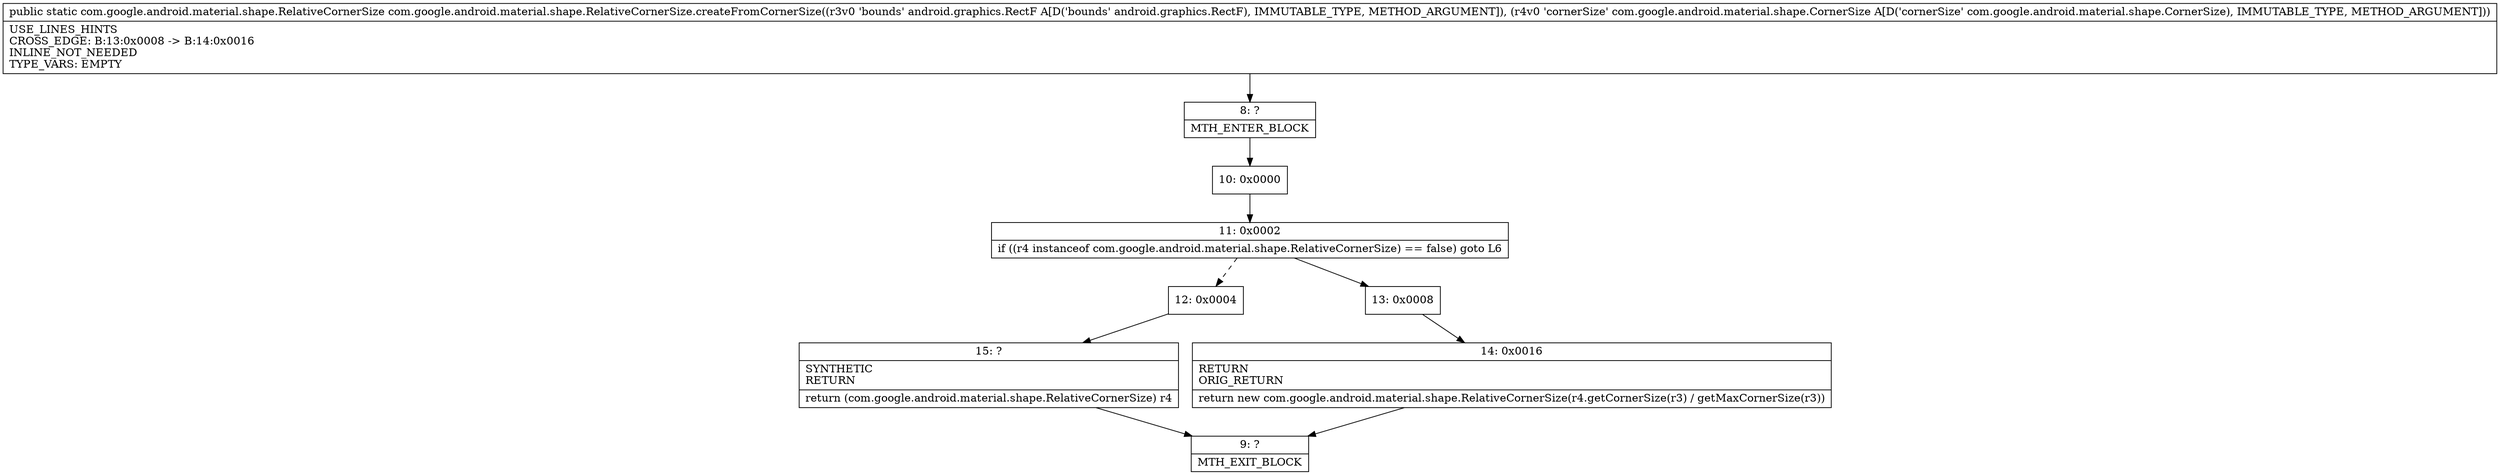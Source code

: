 digraph "CFG forcom.google.android.material.shape.RelativeCornerSize.createFromCornerSize(Landroid\/graphics\/RectF;Lcom\/google\/android\/material\/shape\/CornerSize;)Lcom\/google\/android\/material\/shape\/RelativeCornerSize;" {
Node_8 [shape=record,label="{8\:\ ?|MTH_ENTER_BLOCK\l}"];
Node_10 [shape=record,label="{10\:\ 0x0000}"];
Node_11 [shape=record,label="{11\:\ 0x0002|if ((r4 instanceof com.google.android.material.shape.RelativeCornerSize) == false) goto L6\l}"];
Node_12 [shape=record,label="{12\:\ 0x0004}"];
Node_15 [shape=record,label="{15\:\ ?|SYNTHETIC\lRETURN\l|return (com.google.android.material.shape.RelativeCornerSize) r4\l}"];
Node_9 [shape=record,label="{9\:\ ?|MTH_EXIT_BLOCK\l}"];
Node_13 [shape=record,label="{13\:\ 0x0008}"];
Node_14 [shape=record,label="{14\:\ 0x0016|RETURN\lORIG_RETURN\l|return new com.google.android.material.shape.RelativeCornerSize(r4.getCornerSize(r3) \/ getMaxCornerSize(r3))\l}"];
MethodNode[shape=record,label="{public static com.google.android.material.shape.RelativeCornerSize com.google.android.material.shape.RelativeCornerSize.createFromCornerSize((r3v0 'bounds' android.graphics.RectF A[D('bounds' android.graphics.RectF), IMMUTABLE_TYPE, METHOD_ARGUMENT]), (r4v0 'cornerSize' com.google.android.material.shape.CornerSize A[D('cornerSize' com.google.android.material.shape.CornerSize), IMMUTABLE_TYPE, METHOD_ARGUMENT]))  | USE_LINES_HINTS\lCROSS_EDGE: B:13:0x0008 \-\> B:14:0x0016\lINLINE_NOT_NEEDED\lTYPE_VARS: EMPTY\l}"];
MethodNode -> Node_8;Node_8 -> Node_10;
Node_10 -> Node_11;
Node_11 -> Node_12[style=dashed];
Node_11 -> Node_13;
Node_12 -> Node_15;
Node_15 -> Node_9;
Node_13 -> Node_14;
Node_14 -> Node_9;
}

